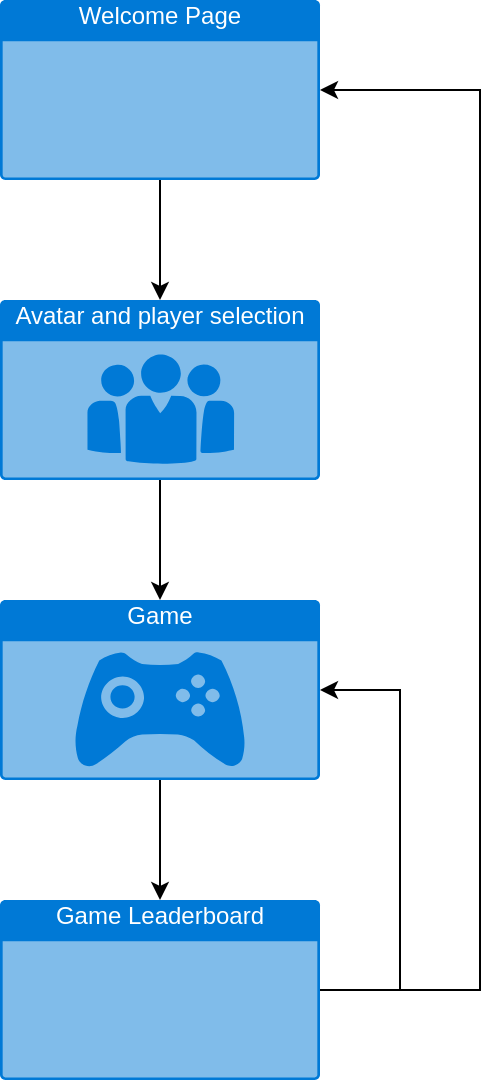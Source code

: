 <mxfile version="26.1.1">
  <diagram name="Page-1" id="BzocwL9cjmNMxqCMexE1">
    <mxGraphModel dx="1204" dy="806" grid="1" gridSize="10" guides="1" tooltips="1" connect="1" arrows="1" fold="1" page="1" pageScale="1" pageWidth="850" pageHeight="1100" math="0" shadow="0">
      <root>
        <mxCell id="0" />
        <mxCell id="1" parent="0" />
        <mxCell id="29o3IRNZi1PqgnqOeLdV-7" style="edgeStyle=orthogonalEdgeStyle;rounded=0;orthogonalLoop=1;jettySize=auto;html=1;exitX=0.5;exitY=1;exitDx=0;exitDy=0;exitPerimeter=0;" edge="1" parent="1" source="29o3IRNZi1PqgnqOeLdV-1" target="29o3IRNZi1PqgnqOeLdV-5">
          <mxGeometry relative="1" as="geometry" />
        </mxCell>
        <mxCell id="29o3IRNZi1PqgnqOeLdV-1" value="Welcome Page" style="html=1;whiteSpace=wrap;strokeColor=none;fillColor=#0079D6;labelPosition=center;verticalLabelPosition=middle;verticalAlign=top;align=center;fontSize=12;outlineConnect=0;spacingTop=-6;fontColor=#FFFFFF;sketch=0;shape=mxgraph.sitemap.page;" vertex="1" parent="1">
          <mxGeometry x="400" y="70" width="160" height="90" as="geometry" />
        </mxCell>
        <mxCell id="29o3IRNZi1PqgnqOeLdV-3" value="Game" style="html=1;whiteSpace=wrap;strokeColor=none;fillColor=#0079D6;labelPosition=center;verticalLabelPosition=middle;verticalAlign=top;align=center;fontSize=12;outlineConnect=0;spacingTop=-6;fontColor=#FFFFFF;sketch=0;shape=mxgraph.sitemap.game;" vertex="1" parent="1">
          <mxGeometry x="400" y="370" width="160" height="90" as="geometry" />
        </mxCell>
        <mxCell id="29o3IRNZi1PqgnqOeLdV-4" value="Game Leaderboard" style="html=1;whiteSpace=wrap;strokeColor=none;fillColor=#0079D6;labelPosition=center;verticalLabelPosition=middle;verticalAlign=top;align=center;fontSize=12;outlineConnect=0;spacingTop=-6;fontColor=#FFFFFF;sketch=0;shape=mxgraph.sitemap.page;" vertex="1" parent="1">
          <mxGeometry x="400" y="520" width="160" height="90" as="geometry" />
        </mxCell>
        <mxCell id="29o3IRNZi1PqgnqOeLdV-8" style="edgeStyle=orthogonalEdgeStyle;rounded=0;orthogonalLoop=1;jettySize=auto;html=1;" edge="1" parent="1" source="29o3IRNZi1PqgnqOeLdV-5" target="29o3IRNZi1PqgnqOeLdV-3">
          <mxGeometry relative="1" as="geometry" />
        </mxCell>
        <mxCell id="29o3IRNZi1PqgnqOeLdV-5" value="Avatar and player selection" style="html=1;whiteSpace=wrap;strokeColor=none;fillColor=#0079D6;labelPosition=center;verticalLabelPosition=middle;verticalAlign=top;align=center;fontSize=12;outlineConnect=0;spacingTop=-6;fontColor=#FFFFFF;sketch=0;shape=mxgraph.sitemap.about_us;" vertex="1" parent="1">
          <mxGeometry x="400" y="220" width="160" height="90" as="geometry" />
        </mxCell>
        <mxCell id="29o3IRNZi1PqgnqOeLdV-9" style="edgeStyle=orthogonalEdgeStyle;rounded=0;orthogonalLoop=1;jettySize=auto;html=1;entryX=0.5;entryY=0;entryDx=0;entryDy=0;entryPerimeter=0;" edge="1" parent="1" source="29o3IRNZi1PqgnqOeLdV-3" target="29o3IRNZi1PqgnqOeLdV-4">
          <mxGeometry relative="1" as="geometry" />
        </mxCell>
        <mxCell id="29o3IRNZi1PqgnqOeLdV-10" style="edgeStyle=orthogonalEdgeStyle;rounded=0;orthogonalLoop=1;jettySize=auto;html=1;exitX=1;exitY=0.5;exitDx=0;exitDy=0;exitPerimeter=0;entryX=1;entryY=0.5;entryDx=0;entryDy=0;entryPerimeter=0;" edge="1" parent="1" source="29o3IRNZi1PqgnqOeLdV-4" target="29o3IRNZi1PqgnqOeLdV-3">
          <mxGeometry relative="1" as="geometry">
            <Array as="points">
              <mxPoint x="600" y="565" />
              <mxPoint x="600" y="415" />
            </Array>
          </mxGeometry>
        </mxCell>
        <mxCell id="29o3IRNZi1PqgnqOeLdV-11" style="edgeStyle=orthogonalEdgeStyle;rounded=0;orthogonalLoop=1;jettySize=auto;html=1;entryX=1;entryY=0.5;entryDx=0;entryDy=0;entryPerimeter=0;" edge="1" parent="1" source="29o3IRNZi1PqgnqOeLdV-4" target="29o3IRNZi1PqgnqOeLdV-1">
          <mxGeometry relative="1" as="geometry">
            <Array as="points">
              <mxPoint x="640" y="565" />
              <mxPoint x="640" y="115" />
            </Array>
          </mxGeometry>
        </mxCell>
      </root>
    </mxGraphModel>
  </diagram>
</mxfile>
